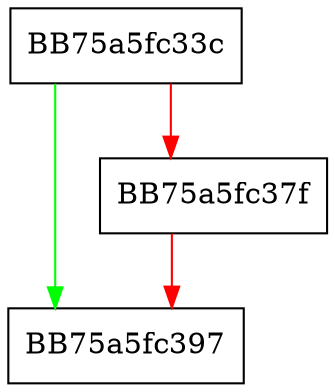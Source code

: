 digraph sqlite3_file_control {
  node [shape="box"];
  graph [splines=ortho];
  BB75a5fc33c -> BB75a5fc397 [color="green"];
  BB75a5fc33c -> BB75a5fc37f [color="red"];
  BB75a5fc37f -> BB75a5fc397 [color="red"];
}